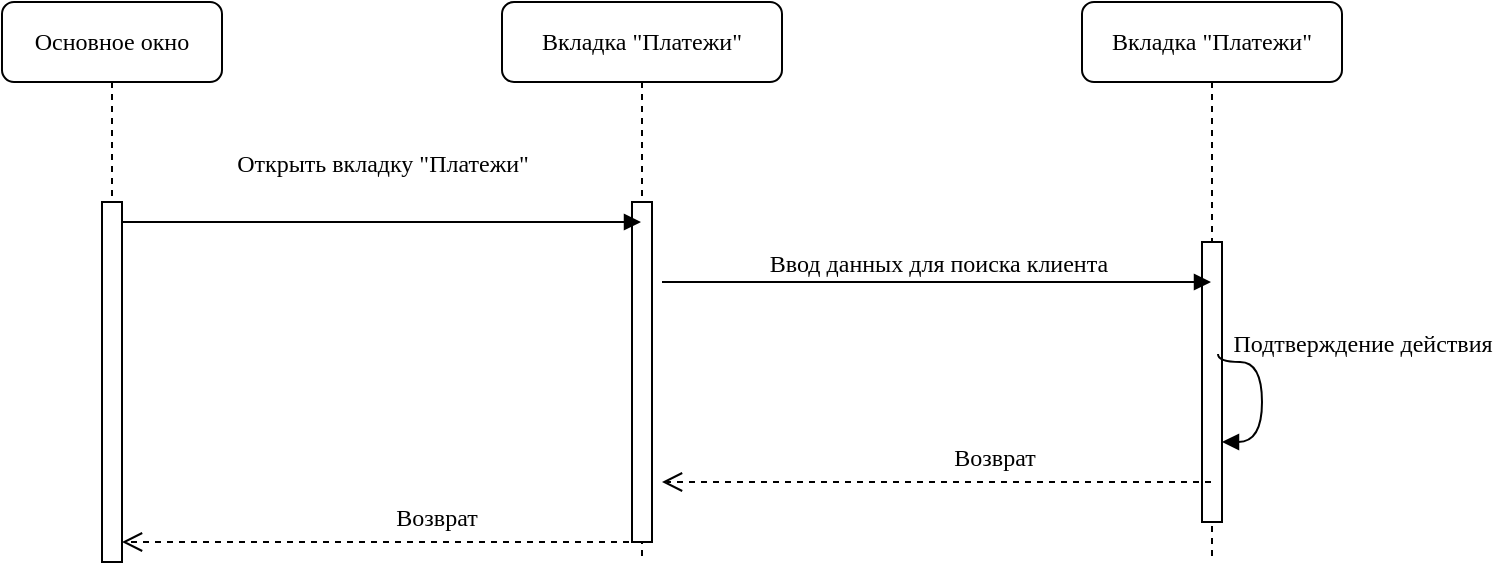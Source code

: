 <mxfile version="23.1.5" type="device">
  <diagram name="Page-1" id="13e1069c-82ec-6db2-03f1-153e76fe0fe0">
    <mxGraphModel dx="1178" dy="790" grid="1" gridSize="10" guides="1" tooltips="1" connect="1" arrows="1" fold="1" page="1" pageScale="1" pageWidth="1100" pageHeight="850" background="none" math="0" shadow="0">
      <root>
        <mxCell id="0" />
        <mxCell id="1" parent="0" />
        <mxCell id="op0lxmQw7sveor1kVEQ--1" value="Вкладка &quot;Платежи&quot;" style="shape=umlLifeline;perimeter=lifelinePerimeter;whiteSpace=wrap;html=1;container=1;collapsible=0;recursiveResize=0;outlineConnect=0;rounded=1;shadow=0;comic=0;labelBackgroundColor=none;strokeWidth=1;fontFamily=Verdana;fontSize=12;align=center;" parent="1" vertex="1">
          <mxGeometry x="370" y="110" width="140" height="280" as="geometry" />
        </mxCell>
        <mxCell id="op0lxmQw7sveor1kVEQ--2" value="" style="html=1;points=[];perimeter=orthogonalPerimeter;rounded=0;shadow=0;comic=0;labelBackgroundColor=none;strokeWidth=1;fontFamily=Verdana;fontSize=12;align=center;" parent="op0lxmQw7sveor1kVEQ--1" vertex="1">
          <mxGeometry x="65" y="100" width="10" height="170" as="geometry" />
        </mxCell>
        <mxCell id="op0lxmQw7sveor1kVEQ--3" value="Вкладка &quot;Платежи&quot;" style="shape=umlLifeline;perimeter=lifelinePerimeter;whiteSpace=wrap;html=1;container=1;collapsible=0;recursiveResize=0;outlineConnect=0;rounded=1;shadow=0;comic=0;labelBackgroundColor=none;strokeWidth=1;fontFamily=Verdana;fontSize=12;align=center;" parent="1" vertex="1">
          <mxGeometry x="660" y="110" width="130" height="280" as="geometry" />
        </mxCell>
        <mxCell id="op0lxmQw7sveor1kVEQ--4" value="" style="html=1;points=[];perimeter=orthogonalPerimeter;rounded=0;shadow=0;comic=0;labelBackgroundColor=none;strokeWidth=1;fontFamily=Verdana;fontSize=12;align=center;" parent="op0lxmQw7sveor1kVEQ--3" vertex="1">
          <mxGeometry x="60" y="120" width="10" height="140" as="geometry" />
        </mxCell>
        <mxCell id="op0lxmQw7sveor1kVEQ--11" value="&lt;div&gt;Подтверждение действия&lt;/div&gt;" style="html=1;verticalAlign=bottom;endArrow=block;labelBackgroundColor=none;fontFamily=Verdana;fontSize=12;elbow=vertical;edgeStyle=orthogonalEdgeStyle;curved=1;exitX=0.8;exitY=0.4;exitDx=0;exitDy=0;exitPerimeter=0;" parent="op0lxmQw7sveor1kVEQ--3" target="op0lxmQw7sveor1kVEQ--4" edge="1" source="op0lxmQw7sveor1kVEQ--4">
          <mxGeometry x="-0.395" y="50" relative="1" as="geometry">
            <mxPoint y="180" as="sourcePoint" />
            <mxPoint x="330" y="240" as="targetPoint" />
            <Array as="points">
              <mxPoint x="68" y="180" />
              <mxPoint x="90" y="180" />
              <mxPoint x="90" y="220" />
            </Array>
            <mxPoint as="offset" />
          </mxGeometry>
        </mxCell>
        <mxCell id="op0lxmQw7sveor1kVEQ--5" value="Основное окно " style="shape=umlLifeline;perimeter=lifelinePerimeter;whiteSpace=wrap;html=1;container=1;collapsible=0;recursiveResize=0;outlineConnect=0;rounded=1;shadow=0;comic=0;labelBackgroundColor=none;strokeWidth=1;fontFamily=Verdana;fontSize=12;align=center;" parent="1" vertex="1">
          <mxGeometry x="120" y="110" width="110" height="280" as="geometry" />
        </mxCell>
        <mxCell id="op0lxmQw7sveor1kVEQ--6" value="" style="html=1;points=[];perimeter=orthogonalPerimeter;rounded=0;shadow=0;comic=0;labelBackgroundColor=none;strokeWidth=1;fontFamily=Verdana;fontSize=12;align=center;" parent="op0lxmQw7sveor1kVEQ--5" vertex="1">
          <mxGeometry x="50" y="100" width="10" height="180" as="geometry" />
        </mxCell>
        <mxCell id="op0lxmQw7sveor1kVEQ--7" value="Открыть вкладку &quot;Платежи&quot;" style="html=1;verticalAlign=bottom;endArrow=block;labelBackgroundColor=none;fontFamily=Verdana;fontSize=12;edgeStyle=elbowEdgeStyle;elbow=vertical;" parent="1" target="op0lxmQw7sveor1kVEQ--1" edge="1">
          <mxGeometry x="0.002" y="20" relative="1" as="geometry">
            <mxPoint x="180" y="220" as="sourcePoint" />
            <mxPoint x="315" y="220" as="targetPoint" />
            <Array as="points">
              <mxPoint x="250" y="220" />
            </Array>
            <mxPoint as="offset" />
          </mxGeometry>
        </mxCell>
        <mxCell id="op0lxmQw7sveor1kVEQ--8" value="Возврат" style="html=1;verticalAlign=bottom;endArrow=open;dashed=1;endSize=8;labelBackgroundColor=none;fontFamily=Verdana;fontSize=12;" parent="1" source="op0lxmQw7sveor1kVEQ--1" edge="1">
          <mxGeometry x="-0.197" y="-3" relative="1" as="geometry">
            <mxPoint x="180" y="380.0" as="targetPoint" />
            <mxPoint x="400" y="380" as="sourcePoint" />
            <Array as="points" />
            <mxPoint x="1" as="offset" />
          </mxGeometry>
        </mxCell>
        <mxCell id="op0lxmQw7sveor1kVEQ--9" value="Возврат" style="html=1;verticalAlign=bottom;endArrow=open;dashed=1;endSize=8;labelBackgroundColor=none;fontFamily=Verdana;fontSize=12;" parent="1" source="op0lxmQw7sveor1kVEQ--3" edge="1">
          <mxGeometry x="-0.197" y="-3" relative="1" as="geometry">
            <mxPoint x="450" y="350" as="targetPoint" />
            <mxPoint x="620" y="350" as="sourcePoint" />
            <Array as="points" />
            <mxPoint x="1" as="offset" />
          </mxGeometry>
        </mxCell>
        <mxCell id="op0lxmQw7sveor1kVEQ--10" value="Ввод данных для поиска клиента" style="html=1;verticalAlign=bottom;endArrow=block;labelBackgroundColor=none;fontFamily=Verdana;fontSize=12;edgeStyle=elbowEdgeStyle;elbow=vertical;" parent="1" target="op0lxmQw7sveor1kVEQ--3" edge="1">
          <mxGeometry relative="1" as="geometry">
            <mxPoint x="450" y="250" as="sourcePoint" />
            <Array as="points" />
            <mxPoint x="615" y="249.5" as="targetPoint" />
          </mxGeometry>
        </mxCell>
      </root>
    </mxGraphModel>
  </diagram>
</mxfile>
